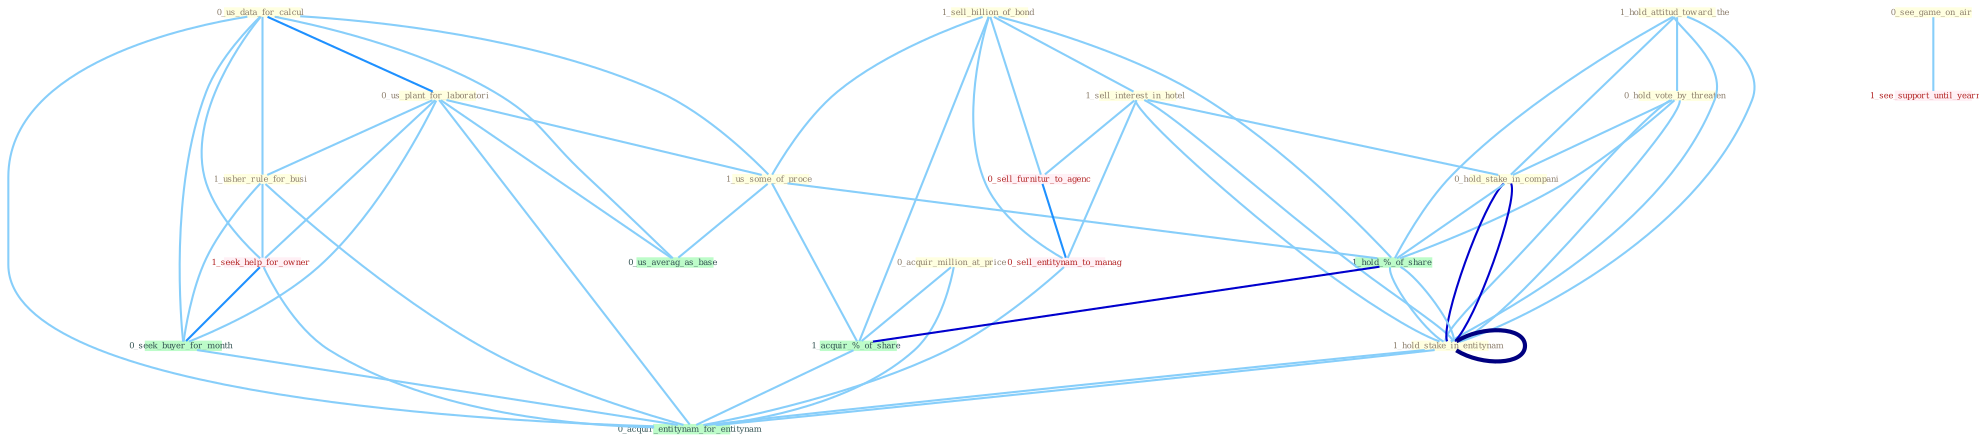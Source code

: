 Graph G{ 
    node
    [shape=polygon,style=filled,width=.5,height=.06,color="#BDFCC9",fixedsize=true,fontsize=4,
    fontcolor="#2f4f4f"];
    {node
    [color="#ffffe0", fontcolor="#8b7d6b"] "1_sell_billion_of_bond " "1_hold_attitud_toward_the " "0_us_data_for_calcul " "0_see_game_on_air " "0_us_plant_for_laboratori " "0_acquir_million_at_price " "0_hold_vote_by_threaten " "1_us_some_of_proce " "1_sell_interest_in_hotel " "0_hold_stake_in_compani " "1_usher_rule_for_busi " "1_hold_stake_in_entitynam "}
{node [color="#fff0f5", fontcolor="#b22222"] "1_hold_stake_in_entitynam " "1_seek_help_for_owner " "1_see_support_until_yearnum " "0_sell_furnitur_to_agenc " "0_sell_entitynam_to_manag "}
edge [color="#B0E2FF"];

	"1_sell_billion_of_bond " -- "1_us_some_of_proce " [w="1", color="#87cefa" ];
	"1_sell_billion_of_bond " -- "1_sell_interest_in_hotel " [w="1", color="#87cefa" ];
	"1_sell_billion_of_bond " -- "1_hold_%_of_share " [w="1", color="#87cefa" ];
	"1_sell_billion_of_bond " -- "1_acquir_%_of_share " [w="1", color="#87cefa" ];
	"1_sell_billion_of_bond " -- "0_sell_furnitur_to_agenc " [w="1", color="#87cefa" ];
	"1_sell_billion_of_bond " -- "0_sell_entitynam_to_manag " [w="1", color="#87cefa" ];
	"1_hold_attitud_toward_the " -- "0_hold_vote_by_threaten " [w="1", color="#87cefa" ];
	"1_hold_attitud_toward_the " -- "0_hold_stake_in_compani " [w="1", color="#87cefa" ];
	"1_hold_attitud_toward_the " -- "1_hold_stake_in_entitynam " [w="1", color="#87cefa" ];
	"1_hold_attitud_toward_the " -- "1_hold_%_of_share " [w="1", color="#87cefa" ];
	"1_hold_attitud_toward_the " -- "1_hold_stake_in_entitynam " [w="1", color="#87cefa" ];
	"0_us_data_for_calcul " -- "0_us_plant_for_laboratori " [w="2", color="#1e90ff" , len=0.8];
	"0_us_data_for_calcul " -- "1_us_some_of_proce " [w="1", color="#87cefa" ];
	"0_us_data_for_calcul " -- "1_usher_rule_for_busi " [w="1", color="#87cefa" ];
	"0_us_data_for_calcul " -- "1_seek_help_for_owner " [w="1", color="#87cefa" ];
	"0_us_data_for_calcul " -- "0_seek_buyer_for_month " [w="1", color="#87cefa" ];
	"0_us_data_for_calcul " -- "0_us_averag_as_base " [w="1", color="#87cefa" ];
	"0_us_data_for_calcul " -- "0_acquir_entitynam_for_entitynam " [w="1", color="#87cefa" ];
	"0_see_game_on_air " -- "1_see_support_until_yearnum " [w="1", color="#87cefa" ];
	"0_us_plant_for_laboratori " -- "1_us_some_of_proce " [w="1", color="#87cefa" ];
	"0_us_plant_for_laboratori " -- "1_usher_rule_for_busi " [w="1", color="#87cefa" ];
	"0_us_plant_for_laboratori " -- "1_seek_help_for_owner " [w="1", color="#87cefa" ];
	"0_us_plant_for_laboratori " -- "0_seek_buyer_for_month " [w="1", color="#87cefa" ];
	"0_us_plant_for_laboratori " -- "0_us_averag_as_base " [w="1", color="#87cefa" ];
	"0_us_plant_for_laboratori " -- "0_acquir_entitynam_for_entitynam " [w="1", color="#87cefa" ];
	"0_acquir_million_at_price " -- "1_acquir_%_of_share " [w="1", color="#87cefa" ];
	"0_acquir_million_at_price " -- "0_acquir_entitynam_for_entitynam " [w="1", color="#87cefa" ];
	"0_hold_vote_by_threaten " -- "0_hold_stake_in_compani " [w="1", color="#87cefa" ];
	"0_hold_vote_by_threaten " -- "1_hold_stake_in_entitynam " [w="1", color="#87cefa" ];
	"0_hold_vote_by_threaten " -- "1_hold_%_of_share " [w="1", color="#87cefa" ];
	"0_hold_vote_by_threaten " -- "1_hold_stake_in_entitynam " [w="1", color="#87cefa" ];
	"1_us_some_of_proce " -- "1_hold_%_of_share " [w="1", color="#87cefa" ];
	"1_us_some_of_proce " -- "1_acquir_%_of_share " [w="1", color="#87cefa" ];
	"1_us_some_of_proce " -- "0_us_averag_as_base " [w="1", color="#87cefa" ];
	"1_sell_interest_in_hotel " -- "0_hold_stake_in_compani " [w="1", color="#87cefa" ];
	"1_sell_interest_in_hotel " -- "1_hold_stake_in_entitynam " [w="1", color="#87cefa" ];
	"1_sell_interest_in_hotel " -- "1_hold_stake_in_entitynam " [w="1", color="#87cefa" ];
	"1_sell_interest_in_hotel " -- "0_sell_furnitur_to_agenc " [w="1", color="#87cefa" ];
	"1_sell_interest_in_hotel " -- "0_sell_entitynam_to_manag " [w="1", color="#87cefa" ];
	"0_hold_stake_in_compani " -- "1_hold_stake_in_entitynam " [w="3", color="#0000cd" , len=0.6];
	"0_hold_stake_in_compani " -- "1_hold_%_of_share " [w="1", color="#87cefa" ];
	"0_hold_stake_in_compani " -- "1_hold_stake_in_entitynam " [w="3", color="#0000cd" , len=0.6];
	"1_usher_rule_for_busi " -- "1_seek_help_for_owner " [w="1", color="#87cefa" ];
	"1_usher_rule_for_busi " -- "0_seek_buyer_for_month " [w="1", color="#87cefa" ];
	"1_usher_rule_for_busi " -- "0_acquir_entitynam_for_entitynam " [w="1", color="#87cefa" ];
	"1_hold_stake_in_entitynam " -- "1_hold_%_of_share " [w="1", color="#87cefa" ];
	"1_hold_stake_in_entitynam " -- "1_hold_stake_in_entitynam " [w="4", style=bold, color="#000080", len=0.4];
	"1_hold_stake_in_entitynam " -- "0_acquir_entitynam_for_entitynam " [w="1", color="#87cefa" ];
	"1_hold_%_of_share " -- "1_hold_stake_in_entitynam " [w="1", color="#87cefa" ];
	"1_hold_%_of_share " -- "1_acquir_%_of_share " [w="3", color="#0000cd" , len=0.6];
	"1_hold_stake_in_entitynam " -- "0_acquir_entitynam_for_entitynam " [w="1", color="#87cefa" ];
	"1_seek_help_for_owner " -- "0_seek_buyer_for_month " [w="2", color="#1e90ff" , len=0.8];
	"1_seek_help_for_owner " -- "0_acquir_entitynam_for_entitynam " [w="1", color="#87cefa" ];
	"0_seek_buyer_for_month " -- "0_acquir_entitynam_for_entitynam " [w="1", color="#87cefa" ];
	"1_acquir_%_of_share " -- "0_acquir_entitynam_for_entitynam " [w="1", color="#87cefa" ];
	"0_sell_furnitur_to_agenc " -- "0_sell_entitynam_to_manag " [w="2", color="#1e90ff" , len=0.8];
	"0_sell_entitynam_to_manag " -- "0_acquir_entitynam_for_entitynam " [w="1", color="#87cefa" ];
}